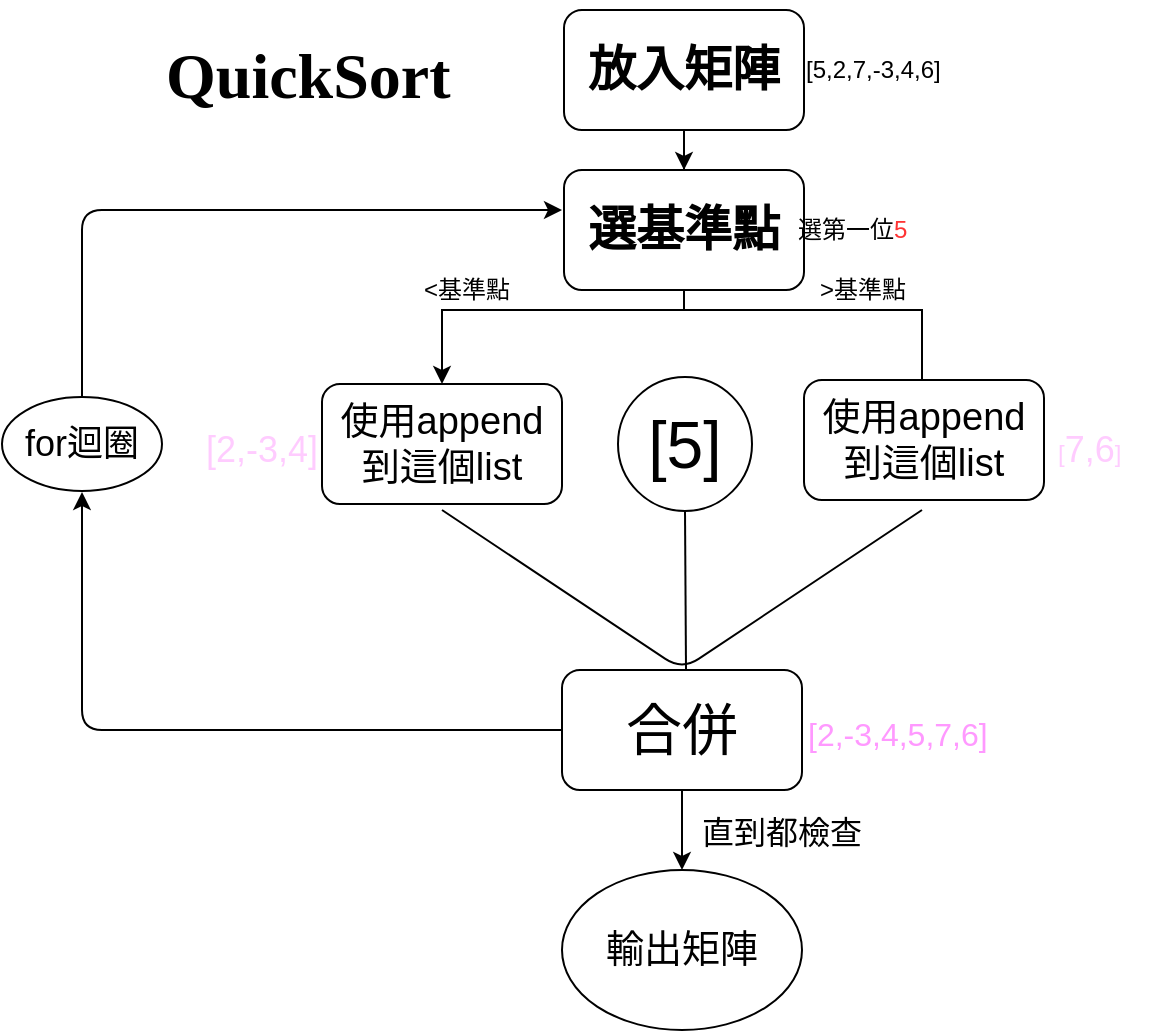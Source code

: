 <mxfile version="12.1.3" type="github" pages="1"><diagram id="zULUaa_FlFPJrxNkJVAs" name="Page-1"><mxGraphModel dx="1097" dy="604" grid="1" gridSize="10" guides="1" tooltips="1" connect="1" arrows="1" fold="1" page="1" pageScale="1" pageWidth="827" pageHeight="1169" math="0" shadow="0"><root><mxCell id="0"/><mxCell id="1" parent="0"/><mxCell id="RA5H3OFgzkKMDeeSyEb8-3" value="" style="edgeStyle=orthogonalEdgeStyle;rounded=0;orthogonalLoop=1;jettySize=auto;html=1;" edge="1" parent="1" source="RA5H3OFgzkKMDeeSyEb8-1" target="RA5H3OFgzkKMDeeSyEb8-2"><mxGeometry relative="1" as="geometry"/></mxCell><mxCell id="RA5H3OFgzkKMDeeSyEb8-1" value="&lt;b&gt;&lt;font style=&quot;font-size: 24px&quot;&gt;放入矩陣&lt;/font&gt;&lt;/b&gt;" style="rounded=1;whiteSpace=wrap;html=1;" vertex="1" parent="1"><mxGeometry x="341" y="20" width="120" height="60" as="geometry"/></mxCell><mxCell id="RA5H3OFgzkKMDeeSyEb8-5" value="" style="edgeStyle=orthogonalEdgeStyle;rounded=0;orthogonalLoop=1;jettySize=auto;html=1;" edge="1" parent="1" source="RA5H3OFgzkKMDeeSyEb8-2" target="RA5H3OFgzkKMDeeSyEb8-4"><mxGeometry relative="1" as="geometry"><mxPoint x="250" y="190" as="targetPoint"/><Array as="points"><mxPoint x="401" y="170"/><mxPoint x="280" y="170"/></Array></mxGeometry></mxCell><mxCell id="RA5H3OFgzkKMDeeSyEb8-7" style="edgeStyle=orthogonalEdgeStyle;rounded=0;orthogonalLoop=1;jettySize=auto;html=1;exitX=1;exitY=0.5;exitDx=0;exitDy=0;" edge="1" parent="1" source="RA5H3OFgzkKMDeeSyEb8-2"><mxGeometry relative="1" as="geometry"><mxPoint x="560" y="210" as="targetPoint"/><Array as="points"><mxPoint x="401" y="130"/><mxPoint x="401" y="170"/><mxPoint x="520" y="170"/><mxPoint x="520" y="210"/></Array></mxGeometry></mxCell><mxCell id="RA5H3OFgzkKMDeeSyEb8-2" value="&lt;b&gt;&lt;font style=&quot;font-size: 24px&quot;&gt;選基準點&lt;/font&gt;&lt;/b&gt;" style="rounded=1;whiteSpace=wrap;html=1;" vertex="1" parent="1"><mxGeometry x="341" y="100" width="120" height="60" as="geometry"/></mxCell><mxCell id="RA5H3OFgzkKMDeeSyEb8-4" value="&lt;font style=&quot;font-size: 19px&quot;&gt;使用append到這個list&lt;/font&gt;" style="rounded=1;whiteSpace=wrap;html=1;" vertex="1" parent="1"><mxGeometry x="220" y="207" width="120" height="60" as="geometry"/></mxCell><mxCell id="RA5H3OFgzkKMDeeSyEb8-8" value="&lt;font style=&quot;font-size: 19px&quot;&gt;使用append到這個list&lt;/font&gt;" style="rounded=1;whiteSpace=wrap;html=1;" vertex="1" parent="1"><mxGeometry x="461" y="205" width="120" height="60" as="geometry"/></mxCell><mxCell id="RA5H3OFgzkKMDeeSyEb8-9" value="&amp;lt;基準點" style="text;html=1;resizable=0;points=[];autosize=1;align=left;verticalAlign=top;spacingTop=-4;" vertex="1" parent="1"><mxGeometry x="269" y="150" width="60" height="20" as="geometry"/></mxCell><mxCell id="RA5H3OFgzkKMDeeSyEb8-10" value="&amp;gt;基準點" style="text;html=1;resizable=0;points=[];autosize=1;align=left;verticalAlign=top;spacingTop=-4;" vertex="1" parent="1"><mxGeometry x="467" y="150" width="60" height="20" as="geometry"/></mxCell><mxCell id="RA5H3OFgzkKMDeeSyEb8-11" value="[5,2,7,-3,4,6]" style="text;html=1;resizable=0;points=[];autosize=1;align=left;verticalAlign=top;spacingTop=-4;" vertex="1" parent="1"><mxGeometry x="460" y="40" width="80" height="20" as="geometry"/></mxCell><mxCell id="RA5H3OFgzkKMDeeSyEb8-12" value="選第一位&lt;font color=&quot;#ff3333&quot;&gt;5&lt;/font&gt;" style="text;html=1;resizable=0;points=[];autosize=1;align=left;verticalAlign=top;spacingTop=-4;" vertex="1" parent="1"><mxGeometry x="456" y="120" width="70" height="20" as="geometry"/></mxCell><mxCell id="RA5H3OFgzkKMDeeSyEb8-15" value="&lt;font style=&quot;font-size: 33px&quot;&gt;[5]&lt;/font&gt;" style="ellipse;whiteSpace=wrap;html=1;aspect=fixed;" vertex="1" parent="1"><mxGeometry x="368" y="203.5" width="67" height="67" as="geometry"/></mxCell><mxCell id="RA5H3OFgzkKMDeeSyEb8-16" value="" style="endArrow=none;html=1;" edge="1" parent="1"><mxGeometry width="50" height="50" relative="1" as="geometry"><mxPoint x="280" y="270" as="sourcePoint"/><mxPoint x="520" y="270" as="targetPoint"/><Array as="points"><mxPoint x="400" y="350"/></Array></mxGeometry></mxCell><mxCell id="RA5H3OFgzkKMDeeSyEb8-17" value="" style="endArrow=none;html=1;rounded=1;" edge="1" parent="1"><mxGeometry width="50" height="50" relative="1" as="geometry"><mxPoint x="402" y="350" as="sourcePoint"/><mxPoint x="401.5" y="270.5" as="targetPoint"/></mxGeometry></mxCell><mxCell id="RA5H3OFgzkKMDeeSyEb8-19" value="&lt;font style=&quot;font-size: 18px&quot; color=&quot;#ffccff&quot;&gt;[2,-3,4]&lt;/font&gt;" style="text;html=1;resizable=0;points=[];autosize=1;align=left;verticalAlign=top;spacingTop=-4;" vertex="1" parent="1"><mxGeometry x="160" y="227" width="70" height="20" as="geometry"/></mxCell><mxCell id="RA5H3OFgzkKMDeeSyEb8-20" value="&lt;font color=&quot;#ffccff&quot;&gt;[&lt;font style=&quot;font-size: 18px&quot;&gt;7,6&lt;/font&gt;]&lt;/font&gt;" style="text;html=1;resizable=0;points=[];autosize=1;align=left;verticalAlign=top;spacingTop=-4;" vertex="1" parent="1"><mxGeometry x="586" y="227" width="50" height="20" as="geometry"/></mxCell><mxCell id="RA5H3OFgzkKMDeeSyEb8-22" value="&lt;font style=&quot;font-size: 28px&quot;&gt;合併&lt;/font&gt;" style="rounded=1;whiteSpace=wrap;html=1;" vertex="1" parent="1"><mxGeometry x="340" y="350" width="120" height="60" as="geometry"/></mxCell><mxCell id="RA5H3OFgzkKMDeeSyEb8-23" value="&lt;font style=&quot;font-size: 16px&quot; color=&quot;#ff99ff&quot;&gt;[2,-3,4,5,7,6]&lt;/font&gt;" style="text;html=1;resizable=0;points=[];autosize=1;align=left;verticalAlign=top;spacingTop=-4;" vertex="1" parent="1"><mxGeometry x="461" y="370" width="110" height="20" as="geometry"/></mxCell><mxCell id="RA5H3OFgzkKMDeeSyEb8-24" value="" style="endArrow=classic;html=1;exitX=0.5;exitY=0;exitDx=0;exitDy=0;" edge="1" parent="1" source="RA5H3OFgzkKMDeeSyEb8-26"><mxGeometry width="50" height="50" relative="1" as="geometry"><mxPoint x="160" y="480" as="sourcePoint"/><mxPoint x="340" y="120" as="targetPoint"/><Array as="points"><mxPoint x="100" y="120"/></Array></mxGeometry></mxCell><mxCell id="RA5H3OFgzkKMDeeSyEb8-26" value="&lt;font style=&quot;font-size: 18px&quot;&gt;for迴圈&lt;/font&gt;" style="ellipse;whiteSpace=wrap;html=1;" vertex="1" parent="1"><mxGeometry x="60" y="213.5" width="80" height="47" as="geometry"/></mxCell><mxCell id="RA5H3OFgzkKMDeeSyEb8-27" value="" style="endArrow=classic;html=1;exitX=0;exitY=0.5;exitDx=0;exitDy=0;" edge="1" parent="1" source="RA5H3OFgzkKMDeeSyEb8-22"><mxGeometry width="50" height="50" relative="1" as="geometry"><mxPoint x="340" y="380" as="sourcePoint"/><mxPoint x="100" y="261" as="targetPoint"/><Array as="points"><mxPoint x="100" y="380"/><mxPoint x="100" y="330"/></Array></mxGeometry></mxCell><mxCell id="RA5H3OFgzkKMDeeSyEb8-28" value="" style="endArrow=classic;html=1;exitX=0.5;exitY=1;exitDx=0;exitDy=0;" edge="1" parent="1" source="RA5H3OFgzkKMDeeSyEb8-22"><mxGeometry width="50" height="50" relative="1" as="geometry"><mxPoint x="60" y="480" as="sourcePoint"/><mxPoint x="400" y="450" as="targetPoint"/></mxGeometry></mxCell><mxCell id="RA5H3OFgzkKMDeeSyEb8-29" value="&lt;font style=&quot;font-size: 19px&quot;&gt;輸出矩陣&lt;/font&gt;" style="ellipse;whiteSpace=wrap;html=1;" vertex="1" parent="1"><mxGeometry x="340" y="450" width="120" height="80" as="geometry"/></mxCell><mxCell id="RA5H3OFgzkKMDeeSyEb8-32" value="&lt;font style=&quot;font-size: 16px&quot;&gt;直到都檢查&lt;/font&gt;" style="text;html=1;resizable=0;points=[];autosize=1;align=left;verticalAlign=top;spacingTop=-4;" vertex="1" parent="1"><mxGeometry x="408" y="419" width="100" height="20" as="geometry"/></mxCell><mxCell id="RA5H3OFgzkKMDeeSyEb8-33" value="&lt;h1&gt;&lt;font face=&quot;Comic Sans MS&quot; style=&quot;font-size: 32px&quot;&gt;QuickSort&lt;/font&gt;&lt;/h1&gt;" style="text;html=1;resizable=0;points=[];autosize=1;align=left;verticalAlign=top;spacingTop=-4;" vertex="1" parent="1"><mxGeometry x="140" y="15" width="170" height="50" as="geometry"/></mxCell></root></mxGraphModel></diagram></mxfile>